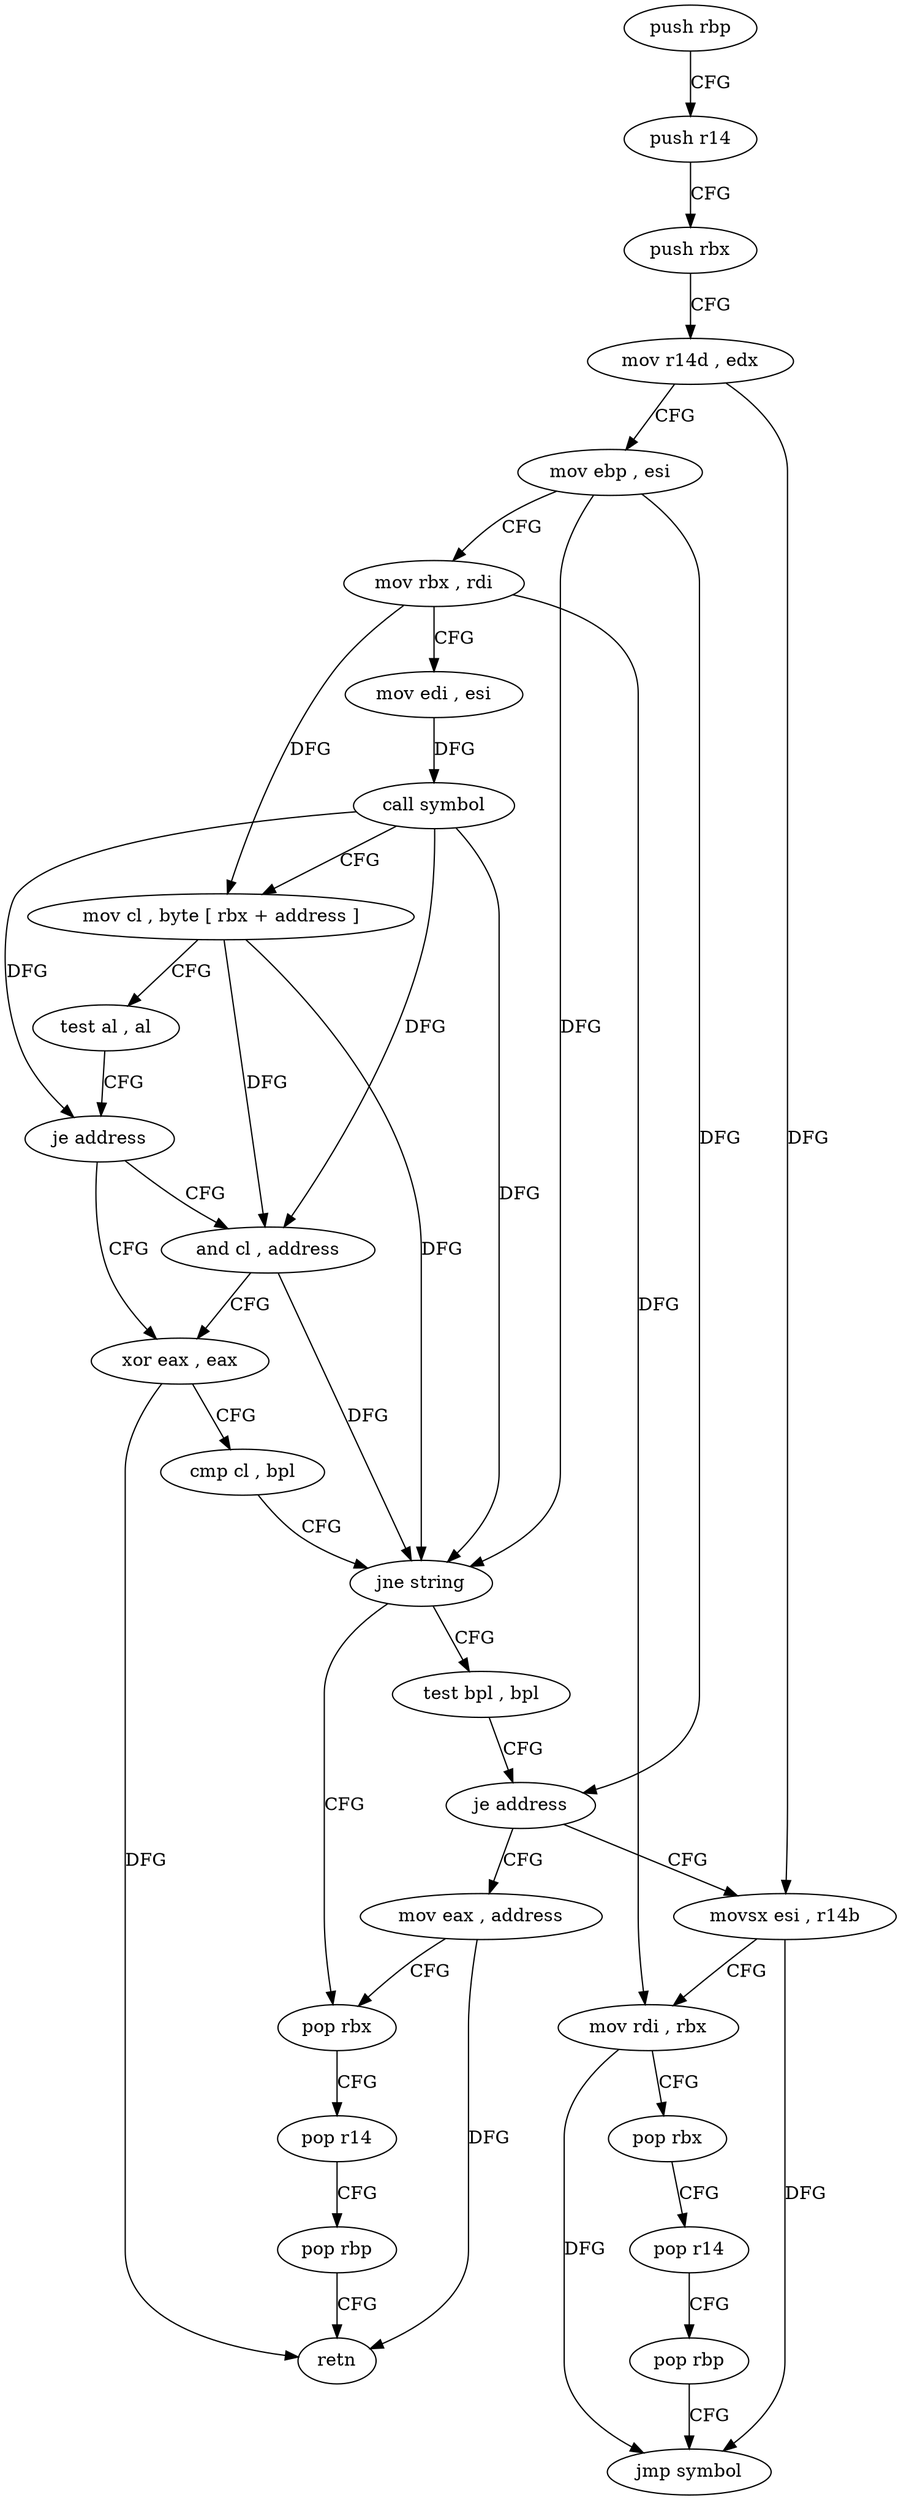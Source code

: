 digraph "func" {
"199536" [label = "push rbp" ]
"199537" [label = "push r14" ]
"199539" [label = "push rbx" ]
"199540" [label = "mov r14d , edx" ]
"199543" [label = "mov ebp , esi" ]
"199545" [label = "mov rbx , rdi" ]
"199548" [label = "mov edi , esi" ]
"199550" [label = "call symbol" ]
"199555" [label = "mov cl , byte [ rbx + address ]" ]
"199558" [label = "test al , al" ]
"199560" [label = "je address" ]
"199565" [label = "xor eax , eax" ]
"199562" [label = "and cl , address" ]
"199567" [label = "cmp cl , bpl" ]
"199570" [label = "jne string" ]
"199595" [label = "pop rbx" ]
"199572" [label = "test bpl , bpl" ]
"199596" [label = "pop r14" ]
"199598" [label = "pop rbp" ]
"199599" [label = "retn" ]
"199575" [label = "je address" ]
"199590" [label = "mov eax , address" ]
"199577" [label = "movsx esi , r14b" ]
"199581" [label = "mov rdi , rbx" ]
"199584" [label = "pop rbx" ]
"199585" [label = "pop r14" ]
"199587" [label = "pop rbp" ]
"199588" [label = "jmp symbol" ]
"199536" -> "199537" [ label = "CFG" ]
"199537" -> "199539" [ label = "CFG" ]
"199539" -> "199540" [ label = "CFG" ]
"199540" -> "199543" [ label = "CFG" ]
"199540" -> "199577" [ label = "DFG" ]
"199543" -> "199545" [ label = "CFG" ]
"199543" -> "199570" [ label = "DFG" ]
"199543" -> "199575" [ label = "DFG" ]
"199545" -> "199548" [ label = "CFG" ]
"199545" -> "199555" [ label = "DFG" ]
"199545" -> "199581" [ label = "DFG" ]
"199548" -> "199550" [ label = "DFG" ]
"199550" -> "199555" [ label = "CFG" ]
"199550" -> "199560" [ label = "DFG" ]
"199550" -> "199570" [ label = "DFG" ]
"199550" -> "199562" [ label = "DFG" ]
"199555" -> "199558" [ label = "CFG" ]
"199555" -> "199570" [ label = "DFG" ]
"199555" -> "199562" [ label = "DFG" ]
"199558" -> "199560" [ label = "CFG" ]
"199560" -> "199565" [ label = "CFG" ]
"199560" -> "199562" [ label = "CFG" ]
"199565" -> "199567" [ label = "CFG" ]
"199565" -> "199599" [ label = "DFG" ]
"199562" -> "199565" [ label = "CFG" ]
"199562" -> "199570" [ label = "DFG" ]
"199567" -> "199570" [ label = "CFG" ]
"199570" -> "199595" [ label = "CFG" ]
"199570" -> "199572" [ label = "CFG" ]
"199595" -> "199596" [ label = "CFG" ]
"199572" -> "199575" [ label = "CFG" ]
"199596" -> "199598" [ label = "CFG" ]
"199598" -> "199599" [ label = "CFG" ]
"199575" -> "199590" [ label = "CFG" ]
"199575" -> "199577" [ label = "CFG" ]
"199590" -> "199595" [ label = "CFG" ]
"199590" -> "199599" [ label = "DFG" ]
"199577" -> "199581" [ label = "CFG" ]
"199577" -> "199588" [ label = "DFG" ]
"199581" -> "199584" [ label = "CFG" ]
"199581" -> "199588" [ label = "DFG" ]
"199584" -> "199585" [ label = "CFG" ]
"199585" -> "199587" [ label = "CFG" ]
"199587" -> "199588" [ label = "CFG" ]
}
